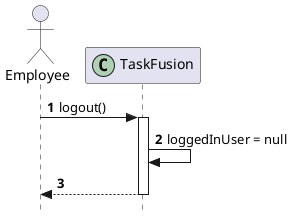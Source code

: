 @startuml seqLogout
autonumber
hide footbox
skinparam style strictuml
hide unlinked
actor "Employee" as emp
participant "TaskFusion" as app << (C,#ADD1B2) >>

emp -> app++: logout()
app -> app: loggedInUser = null
app --> emp --:
@enduml